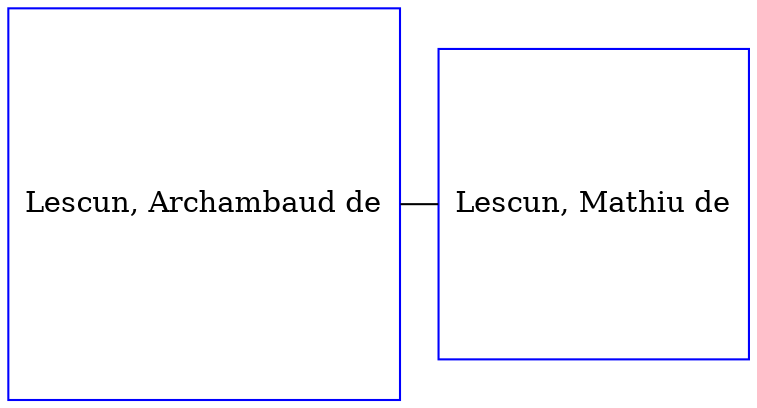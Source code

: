 digraph D {
    edge [dir=none];    node [shape=box];    "023953"   [label="Lescun, Archambaud de", shape=box, regular=1, color="blue"] ;
"023952"   [label="Lescun, Mathiu de", shape=box, regular=1, color="blue"] ;
{rank=same; 023953->023952};
}